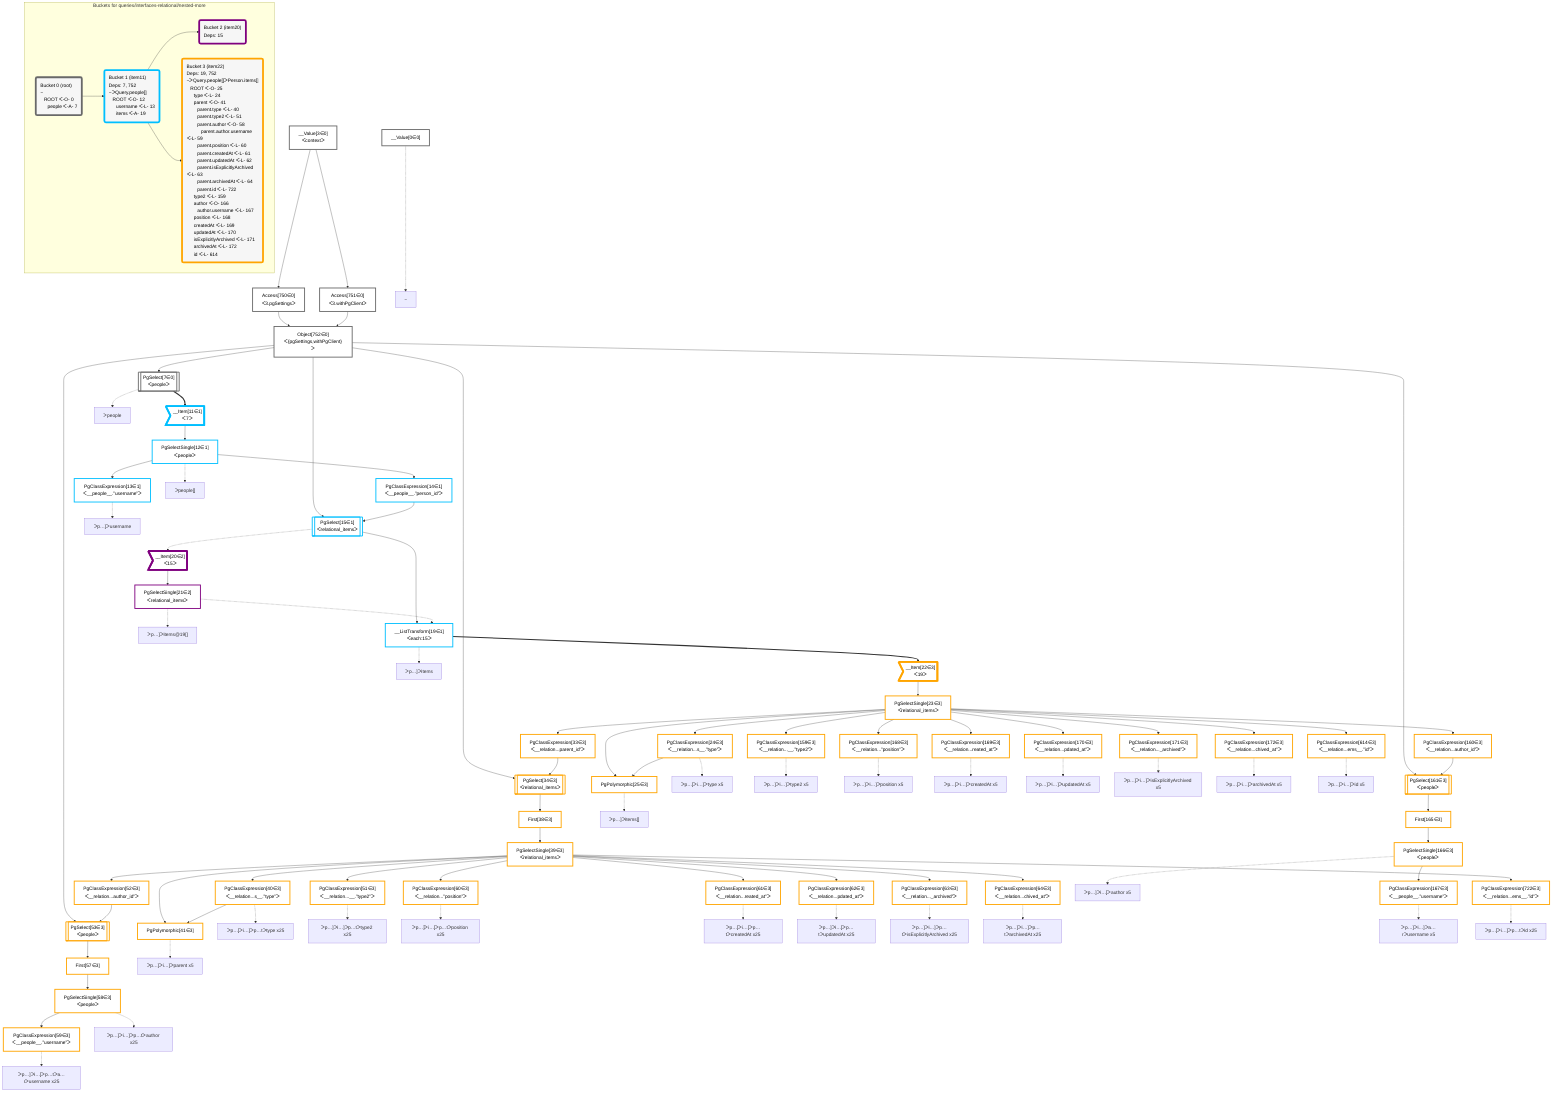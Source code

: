 graph TD
    classDef path fill:#eee,stroke:#000,color:#000
    classDef plan fill:#fff,stroke-width:3px,color:#000
    classDef itemplan fill:#fff,stroke-width:6px,color:#000
    classDef sideeffectplan fill:#f00,stroke-width:6px,color:#000
    classDef bucket fill:#f6f6f6,color:#000,stroke-width:6px,text-align:left


    %% define plans
    __Value0["__Value[0∈0]"]:::plan
    __Value3["__Value[3∈0]<br />ᐸcontextᐳ"]:::plan
    Access750["Access[750∈0]<br />ᐸ3.pgSettingsᐳ"]:::plan
    Access751["Access[751∈0]<br />ᐸ3.withPgClientᐳ"]:::plan
    Object752["Object[752∈0]<br />ᐸ{pgSettings,withPgClient}ᐳ"]:::plan
    PgSelect7[["PgSelect[7∈0]<br />ᐸpeopleᐳ"]]:::plan
    __Item11>"__Item[11∈1]<br />ᐸ7ᐳ"]:::itemplan
    PgSelectSingle12["PgSelectSingle[12∈1]<br />ᐸpeopleᐳ"]:::plan
    PgClassExpression13["PgClassExpression[13∈1]<br />ᐸ__people__.”username”ᐳ"]:::plan
    PgClassExpression14["PgClassExpression[14∈1]<br />ᐸ__people__.”person_id”ᐳ"]:::plan
    PgSelect15[["PgSelect[15∈1]<br />ᐸrelational_itemsᐳ"]]:::plan
    __ListTransform19["__ListTransform[19∈1]<br />ᐸeach:15ᐳ"]:::plan
    __Item20>"__Item[20∈2]<br />ᐸ15ᐳ"]:::itemplan
    PgSelectSingle21["PgSelectSingle[21∈2]<br />ᐸrelational_itemsᐳ"]:::plan
    __Item22>"__Item[22∈3]<br />ᐸ19ᐳ"]:::itemplan
    PgSelectSingle23["PgSelectSingle[23∈3]<br />ᐸrelational_itemsᐳ"]:::plan
    PgClassExpression24["PgClassExpression[24∈3]<br />ᐸ__relation...s__.”type”ᐳ"]:::plan
    PgPolymorphic25["PgPolymorphic[25∈3]"]:::plan
    PgClassExpression614["PgClassExpression[614∈3]<br />ᐸ__relation...ems__.”id”ᐳ"]:::plan
    PgClassExpression33["PgClassExpression[33∈3]<br />ᐸ__relation...parent_id”ᐳ"]:::plan
    PgSelect34[["PgSelect[34∈3]<br />ᐸrelational_itemsᐳ"]]:::plan
    First38["First[38∈3]"]:::plan
    PgSelectSingle39["PgSelectSingle[39∈3]<br />ᐸrelational_itemsᐳ"]:::plan
    PgClassExpression40["PgClassExpression[40∈3]<br />ᐸ__relation...s__.”type”ᐳ"]:::plan
    PgPolymorphic41["PgPolymorphic[41∈3]"]:::plan
    PgClassExpression722["PgClassExpression[722∈3]<br />ᐸ__relation...ems__.”id”ᐳ"]:::plan
    PgClassExpression51["PgClassExpression[51∈3]<br />ᐸ__relation...__.”type2”ᐳ"]:::plan
    PgClassExpression52["PgClassExpression[52∈3]<br />ᐸ__relation...author_id”ᐳ"]:::plan
    PgSelect53[["PgSelect[53∈3]<br />ᐸpeopleᐳ"]]:::plan
    First57["First[57∈3]"]:::plan
    PgSelectSingle58["PgSelectSingle[58∈3]<br />ᐸpeopleᐳ"]:::plan
    PgClassExpression59["PgClassExpression[59∈3]<br />ᐸ__people__.”username”ᐳ"]:::plan
    PgClassExpression60["PgClassExpression[60∈3]<br />ᐸ__relation...”position”ᐳ"]:::plan
    PgClassExpression61["PgClassExpression[61∈3]<br />ᐸ__relation...reated_at”ᐳ"]:::plan
    PgClassExpression62["PgClassExpression[62∈3]<br />ᐸ__relation...pdated_at”ᐳ"]:::plan
    PgClassExpression63["PgClassExpression[63∈3]<br />ᐸ__relation..._archived”ᐳ"]:::plan
    PgClassExpression64["PgClassExpression[64∈3]<br />ᐸ__relation...chived_at”ᐳ"]:::plan
    PgClassExpression159["PgClassExpression[159∈3]<br />ᐸ__relation...__.”type2”ᐳ"]:::plan
    PgClassExpression160["PgClassExpression[160∈3]<br />ᐸ__relation...author_id”ᐳ"]:::plan
    PgSelect161[["PgSelect[161∈3]<br />ᐸpeopleᐳ"]]:::plan
    First165["First[165∈3]"]:::plan
    PgSelectSingle166["PgSelectSingle[166∈3]<br />ᐸpeopleᐳ"]:::plan
    PgClassExpression167["PgClassExpression[167∈3]<br />ᐸ__people__.”username”ᐳ"]:::plan
    PgClassExpression168["PgClassExpression[168∈3]<br />ᐸ__relation...”position”ᐳ"]:::plan
    PgClassExpression169["PgClassExpression[169∈3]<br />ᐸ__relation...reated_at”ᐳ"]:::plan
    PgClassExpression170["PgClassExpression[170∈3]<br />ᐸ__relation...pdated_at”ᐳ"]:::plan
    PgClassExpression171["PgClassExpression[171∈3]<br />ᐸ__relation..._archived”ᐳ"]:::plan
    PgClassExpression172["PgClassExpression[172∈3]<br />ᐸ__relation...chived_at”ᐳ"]:::plan

    %% plan dependencies
    __Value3 --> Access750
    __Value3 --> Access751
    Access750 & Access751 --> Object752
    Object752 --> PgSelect7
    PgSelect7 ==> __Item11
    __Item11 --> PgSelectSingle12
    PgSelectSingle12 --> PgClassExpression13
    PgSelectSingle12 --> PgClassExpression14
    Object752 & PgClassExpression14 --> PgSelect15
    PgSelect15 --> __ListTransform19
    PgSelectSingle21 -.-> __ListTransform19
    PgSelect15 -.-> __Item20
    __Item20 --> PgSelectSingle21
    __ListTransform19 ==> __Item22
    __Item22 --> PgSelectSingle23
    PgSelectSingle23 --> PgClassExpression24
    PgSelectSingle23 & PgClassExpression24 --> PgPolymorphic25
    PgSelectSingle23 --> PgClassExpression614
    PgSelectSingle23 --> PgClassExpression33
    Object752 & PgClassExpression33 --> PgSelect34
    PgSelect34 --> First38
    First38 --> PgSelectSingle39
    PgSelectSingle39 --> PgClassExpression40
    PgSelectSingle39 & PgClassExpression40 --> PgPolymorphic41
    PgSelectSingle39 --> PgClassExpression722
    PgSelectSingle39 --> PgClassExpression51
    PgSelectSingle39 --> PgClassExpression52
    Object752 & PgClassExpression52 --> PgSelect53
    PgSelect53 --> First57
    First57 --> PgSelectSingle58
    PgSelectSingle58 --> PgClassExpression59
    PgSelectSingle39 --> PgClassExpression60
    PgSelectSingle39 --> PgClassExpression61
    PgSelectSingle39 --> PgClassExpression62
    PgSelectSingle39 --> PgClassExpression63
    PgSelectSingle39 --> PgClassExpression64
    PgSelectSingle23 --> PgClassExpression159
    PgSelectSingle23 --> PgClassExpression160
    Object752 & PgClassExpression160 --> PgSelect161
    PgSelect161 --> First165
    First165 --> PgSelectSingle166
    PgSelectSingle166 --> PgClassExpression167
    PgSelectSingle23 --> PgClassExpression168
    PgSelectSingle23 --> PgClassExpression169
    PgSelectSingle23 --> PgClassExpression170
    PgSelectSingle23 --> PgClassExpression171
    PgSelectSingle23 --> PgClassExpression172

    %% plan-to-path relationships
    P0["~"]
    __Value0 -.-> P0
    P7["ᐳpeople"]
    PgSelect7 -.-> P7
    P12["ᐳpeople[]"]
    PgSelectSingle12 -.-> P12
    P13["ᐳp…]ᐳusername"]
    PgClassExpression13 -.-> P13
    P19["ᐳp…]ᐳitems"]
    __ListTransform19 -.-> P19
    P21["ᐳp…]ᐳitems@19[]"]
    PgSelectSingle21 -.-> P21
    P24["ᐳp…]ᐳi…]ᐳtype x5"]
    PgClassExpression24 -.-> P24
    P25["ᐳp…]ᐳitems[]"]
    PgPolymorphic25 -.-> P25
    P40["ᐳp…]ᐳi…]ᐳp…tᐳtype x25"]
    PgClassExpression40 -.-> P40
    P41["ᐳp…]ᐳi…]ᐳparent x5"]
    PgPolymorphic41 -.-> P41
    P51["ᐳp…]ᐳi…]ᐳp…tᐳtype2 x25"]
    PgClassExpression51 -.-> P51
    P58["ᐳp…]ᐳi…]ᐳp…tᐳauthor x25"]
    PgSelectSingle58 -.-> P58
    P59["ᐳp…]ᐳi…]ᐳp…tᐳa…rᐳusername x25"]
    PgClassExpression59 -.-> P59
    P60["ᐳp…]ᐳi…]ᐳp…tᐳposition x25"]
    PgClassExpression60 -.-> P60
    P61["ᐳp…]ᐳi…]ᐳp…tᐳcreatedAt x25"]
    PgClassExpression61 -.-> P61
    P62["ᐳp…]ᐳi…]ᐳp…tᐳupdatedAt x25"]
    PgClassExpression62 -.-> P62
    P63["ᐳp…]ᐳi…]ᐳp…tᐳisExplicitlyArchived x25"]
    PgClassExpression63 -.-> P63
    P64["ᐳp…]ᐳi…]ᐳp…tᐳarchivedAt x25"]
    PgClassExpression64 -.-> P64
    P159["ᐳp…]ᐳi…]ᐳtype2 x5"]
    PgClassExpression159 -.-> P159
    P166["ᐳp…]ᐳi…]ᐳauthor x5"]
    PgSelectSingle166 -.-> P166
    P167["ᐳp…]ᐳi…]ᐳa…rᐳusername x5"]
    PgClassExpression167 -.-> P167
    P168["ᐳp…]ᐳi…]ᐳposition x5"]
    PgClassExpression168 -.-> P168
    P169["ᐳp…]ᐳi…]ᐳcreatedAt x5"]
    PgClassExpression169 -.-> P169
    P170["ᐳp…]ᐳi…]ᐳupdatedAt x5"]
    PgClassExpression170 -.-> P170
    P171["ᐳp…]ᐳi…]ᐳisExplicitlyArchived x5"]
    PgClassExpression171 -.-> P171
    P172["ᐳp…]ᐳi…]ᐳarchivedAt x5"]
    PgClassExpression172 -.-> P172
    P614["ᐳp…]ᐳi…]ᐳid x5"]
    PgClassExpression614 -.-> P614
    P722["ᐳp…]ᐳi…]ᐳp…tᐳid x25"]
    PgClassExpression722 -.-> P722

    subgraph "Buckets for queries/interfaces-relational/nested-more"
    Bucket0("Bucket 0 (root)<br />~<br />⠀ROOT ᐸ-O- 0<br />⠀⠀people ᐸ-A- 7"):::bucket
    classDef bucket0 stroke:#696969
    class Bucket0,__Value0,__Value3,PgSelect7,Access750,Access751,Object752 bucket0
    Bucket1("Bucket 1 (item11)<br />Deps: 7, 752<br />~ᐳQuery.people[]<br />⠀ROOT ᐸ-O- 12<br />⠀⠀username ᐸ-L- 13<br />⠀⠀items ᐸ-A- 19"):::bucket
    classDef bucket1 stroke:#00bfff
    class Bucket1,__Item11,PgSelectSingle12,PgClassExpression13,PgClassExpression14,PgSelect15,__ListTransform19 bucket1
    Bucket2("Bucket 2 (item20)<br />Deps: 15"):::bucket
    classDef bucket2 stroke:#7f007f
    class Bucket2,__Item20,PgSelectSingle21 bucket2
    Bucket3("Bucket 3 (item22)<br />Deps: 19, 752<br />~ᐳQuery.people[]ᐳPerson.items[]<br />⠀ROOT ᐸ-O- 25<br />⠀⠀type ᐸ-L- 24<br />⠀⠀parent ᐸ-O- 41<br />⠀⠀⠀parent.type ᐸ-L- 40<br />⠀⠀⠀parent.type2 ᐸ-L- 51<br />⠀⠀⠀parent.author ᐸ-O- 58<br />⠀⠀⠀⠀parent.author.username ᐸ-L- 59<br />⠀⠀⠀parent.position ᐸ-L- 60<br />⠀⠀⠀parent.createdAt ᐸ-L- 61<br />⠀⠀⠀parent.updatedAt ᐸ-L- 62<br />⠀⠀⠀parent.isExplicitlyArchived ᐸ-L- 63<br />⠀⠀⠀parent.archivedAt ᐸ-L- 64<br />⠀⠀⠀parent.id ᐸ-L- 722<br />⠀⠀type2 ᐸ-L- 159<br />⠀⠀author ᐸ-O- 166<br />⠀⠀⠀author.username ᐸ-L- 167<br />⠀⠀position ᐸ-L- 168<br />⠀⠀createdAt ᐸ-L- 169<br />⠀⠀updatedAt ᐸ-L- 170<br />⠀⠀isExplicitlyArchived ᐸ-L- 171<br />⠀⠀archivedAt ᐸ-L- 172<br />⠀⠀id ᐸ-L- 614"):::bucket
    classDef bucket3 stroke:#ffa500
    class Bucket3,__Item22,PgSelectSingle23,PgClassExpression24,PgPolymorphic25,PgClassExpression33,PgSelect34,First38,PgSelectSingle39,PgClassExpression40,PgPolymorphic41,PgClassExpression51,PgClassExpression52,PgSelect53,First57,PgSelectSingle58,PgClassExpression59,PgClassExpression60,PgClassExpression61,PgClassExpression62,PgClassExpression63,PgClassExpression64,PgClassExpression159,PgClassExpression160,PgSelect161,First165,PgSelectSingle166,PgClassExpression167,PgClassExpression168,PgClassExpression169,PgClassExpression170,PgClassExpression171,PgClassExpression172,PgClassExpression614,PgClassExpression722 bucket3
    Bucket0 --> Bucket1
    Bucket1 --> Bucket2 & Bucket3
    end